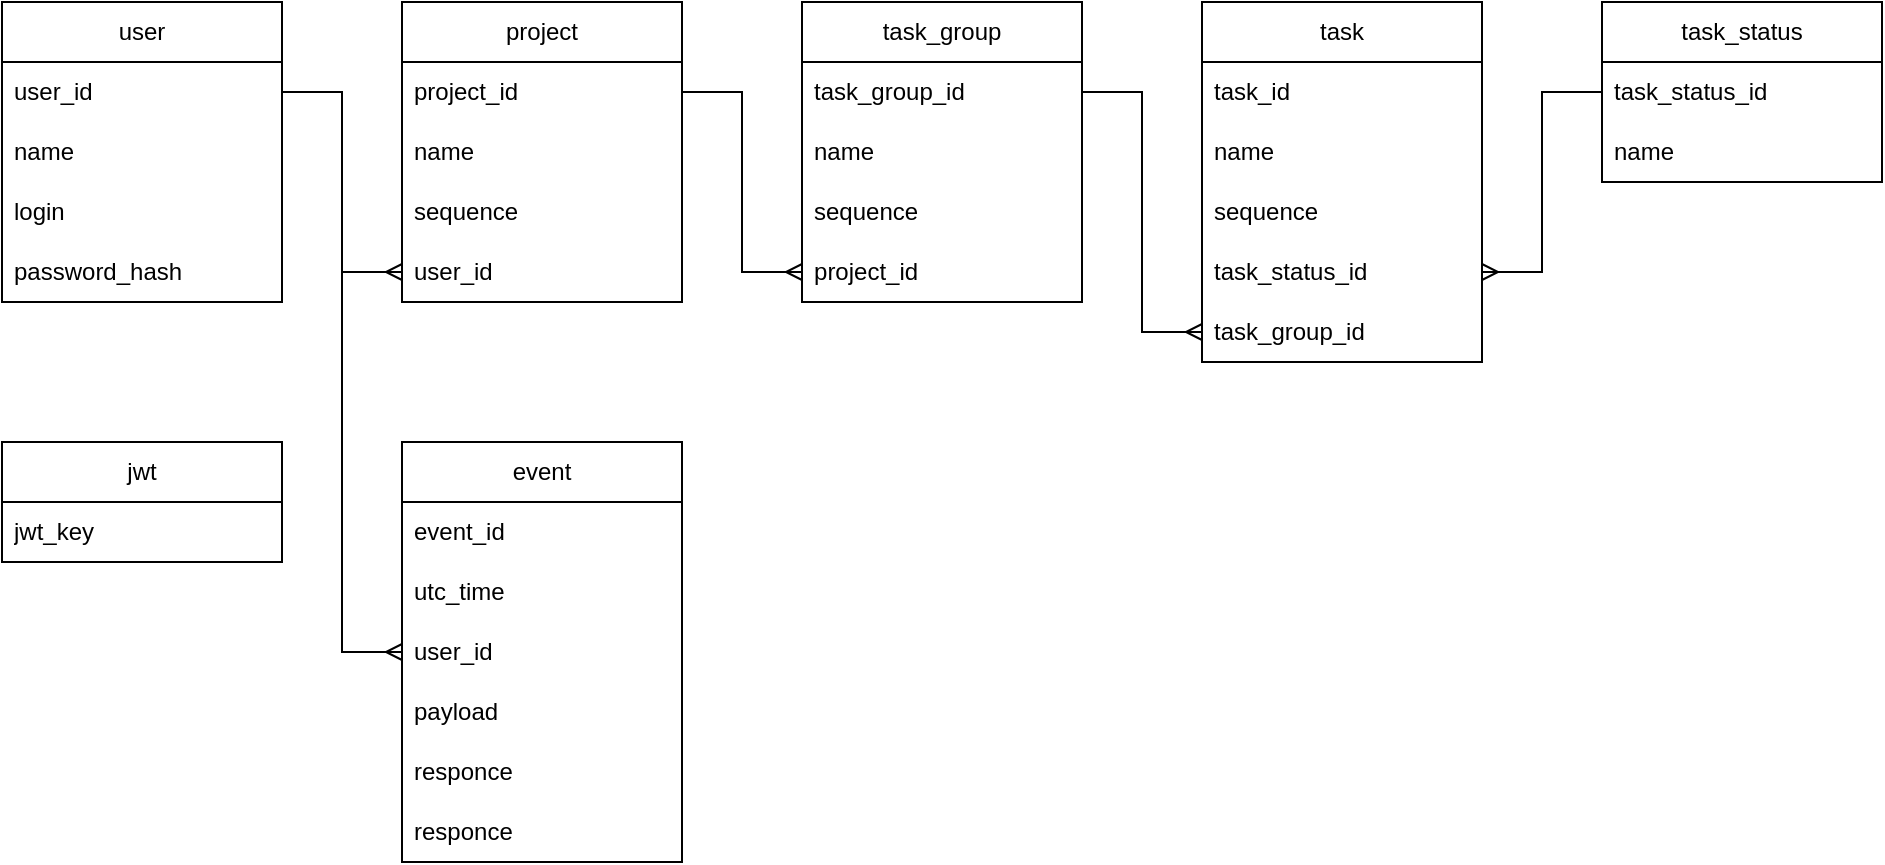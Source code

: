 <mxfile version="27.1.1">
  <diagram name="Страница — 1" id="6Z6l-sZKEi_dp6PloTJL">
    <mxGraphModel dx="994" dy="148" grid="1" gridSize="10" guides="1" tooltips="1" connect="1" arrows="1" fold="1" page="0" pageScale="1" pageWidth="827" pageHeight="1169" math="0" shadow="0">
      <root>
        <mxCell id="0" />
        <mxCell id="1" parent="0" />
        <mxCell id="PkgSuHh2mhLetWdkeBrt-2" value="task" style="swimlane;fontStyle=0;childLayout=stackLayout;horizontal=1;startSize=30;horizontalStack=0;resizeParent=1;resizeParentMax=0;resizeLast=0;collapsible=1;marginBottom=0;whiteSpace=wrap;html=1;" parent="1" vertex="1">
          <mxGeometry x="640" y="500" width="140" height="180" as="geometry" />
        </mxCell>
        <mxCell id="PkgSuHh2mhLetWdkeBrt-3" value="task_id" style="text;strokeColor=none;fillColor=none;align=left;verticalAlign=middle;spacingLeft=4;spacingRight=4;overflow=hidden;points=[[0,0.5],[1,0.5]];portConstraint=eastwest;rotatable=0;whiteSpace=wrap;html=1;" parent="PkgSuHh2mhLetWdkeBrt-2" vertex="1">
          <mxGeometry y="30" width="140" height="30" as="geometry" />
        </mxCell>
        <mxCell id="PkgSuHh2mhLetWdkeBrt-4" value="name" style="text;strokeColor=none;fillColor=none;align=left;verticalAlign=middle;spacingLeft=4;spacingRight=4;overflow=hidden;points=[[0,0.5],[1,0.5]];portConstraint=eastwest;rotatable=0;whiteSpace=wrap;html=1;" parent="PkgSuHh2mhLetWdkeBrt-2" vertex="1">
          <mxGeometry y="60" width="140" height="30" as="geometry" />
        </mxCell>
        <mxCell id="PkgSuHh2mhLetWdkeBrt-19" value="sequence" style="text;strokeColor=none;fillColor=none;align=left;verticalAlign=middle;spacingLeft=4;spacingRight=4;overflow=hidden;points=[[0,0.5],[1,0.5]];portConstraint=eastwest;rotatable=0;whiteSpace=wrap;html=1;" parent="PkgSuHh2mhLetWdkeBrt-2" vertex="1">
          <mxGeometry y="90" width="140" height="30" as="geometry" />
        </mxCell>
        <mxCell id="dhRr65cN7B7VH9hkUON4-10" value="task_status_id" style="text;strokeColor=none;fillColor=none;align=left;verticalAlign=middle;spacingLeft=4;spacingRight=4;overflow=hidden;points=[[0,0.5],[1,0.5]];portConstraint=eastwest;rotatable=0;whiteSpace=wrap;html=1;" parent="PkgSuHh2mhLetWdkeBrt-2" vertex="1">
          <mxGeometry y="120" width="140" height="30" as="geometry" />
        </mxCell>
        <mxCell id="PkgSuHh2mhLetWdkeBrt-5" value="task_&lt;span style=&quot;background-color: transparent; color: light-dark(rgb(0, 0, 0), rgb(255, 255, 255));&quot;&gt;group_id&lt;/span&gt;" style="text;strokeColor=none;fillColor=none;align=left;verticalAlign=middle;spacingLeft=4;spacingRight=4;overflow=hidden;points=[[0,0.5],[1,0.5]];portConstraint=eastwest;rotatable=0;whiteSpace=wrap;html=1;" parent="PkgSuHh2mhLetWdkeBrt-2" vertex="1">
          <mxGeometry y="150" width="140" height="30" as="geometry" />
        </mxCell>
        <mxCell id="PkgSuHh2mhLetWdkeBrt-6" value="task_group" style="swimlane;fontStyle=0;childLayout=stackLayout;horizontal=1;startSize=30;horizontalStack=0;resizeParent=1;resizeParentMax=0;resizeLast=0;collapsible=1;marginBottom=0;whiteSpace=wrap;html=1;" parent="1" vertex="1">
          <mxGeometry x="440" y="500" width="140" height="150" as="geometry" />
        </mxCell>
        <mxCell id="PkgSuHh2mhLetWdkeBrt-7" value="task_group_id" style="text;strokeColor=none;fillColor=none;align=left;verticalAlign=middle;spacingLeft=4;spacingRight=4;overflow=hidden;points=[[0,0.5],[1,0.5]];portConstraint=eastwest;rotatable=0;whiteSpace=wrap;html=1;" parent="PkgSuHh2mhLetWdkeBrt-6" vertex="1">
          <mxGeometry y="30" width="140" height="30" as="geometry" />
        </mxCell>
        <mxCell id="PkgSuHh2mhLetWdkeBrt-8" value="name" style="text;strokeColor=none;fillColor=none;align=left;verticalAlign=middle;spacingLeft=4;spacingRight=4;overflow=hidden;points=[[0,0.5],[1,0.5]];portConstraint=eastwest;rotatable=0;whiteSpace=wrap;html=1;" parent="PkgSuHh2mhLetWdkeBrt-6" vertex="1">
          <mxGeometry y="60" width="140" height="30" as="geometry" />
        </mxCell>
        <mxCell id="PkgSuHh2mhLetWdkeBrt-20" value="sequence" style="text;strokeColor=none;fillColor=none;align=left;verticalAlign=middle;spacingLeft=4;spacingRight=4;overflow=hidden;points=[[0,0.5],[1,0.5]];portConstraint=eastwest;rotatable=0;whiteSpace=wrap;html=1;" parent="PkgSuHh2mhLetWdkeBrt-6" vertex="1">
          <mxGeometry y="90" width="140" height="30" as="geometry" />
        </mxCell>
        <mxCell id="PkgSuHh2mhLetWdkeBrt-16" value="p&lt;span style=&quot;background-color: transparent; color: light-dark(rgb(0, 0, 0), rgb(255, 255, 255));&quot;&gt;roject_id&lt;/span&gt;" style="text;strokeColor=none;fillColor=none;align=left;verticalAlign=middle;spacingLeft=4;spacingRight=4;overflow=hidden;points=[[0,0.5],[1,0.5]];portConstraint=eastwest;rotatable=0;whiteSpace=wrap;html=1;" parent="PkgSuHh2mhLetWdkeBrt-6" vertex="1">
          <mxGeometry y="120" width="140" height="30" as="geometry" />
        </mxCell>
        <mxCell id="PkgSuHh2mhLetWdkeBrt-12" value="project" style="swimlane;fontStyle=0;childLayout=stackLayout;horizontal=1;startSize=30;horizontalStack=0;resizeParent=1;resizeParentMax=0;resizeLast=0;collapsible=1;marginBottom=0;whiteSpace=wrap;html=1;" parent="1" vertex="1">
          <mxGeometry x="240" y="500" width="140" height="150" as="geometry" />
        </mxCell>
        <mxCell id="PkgSuHh2mhLetWdkeBrt-13" value="project_id" style="text;strokeColor=none;fillColor=none;align=left;verticalAlign=middle;spacingLeft=4;spacingRight=4;overflow=hidden;points=[[0,0.5],[1,0.5]];portConstraint=eastwest;rotatable=0;whiteSpace=wrap;html=1;" parent="PkgSuHh2mhLetWdkeBrt-12" vertex="1">
          <mxGeometry y="30" width="140" height="30" as="geometry" />
        </mxCell>
        <mxCell id="PkgSuHh2mhLetWdkeBrt-15" value="name" style="text;strokeColor=none;fillColor=none;align=left;verticalAlign=middle;spacingLeft=4;spacingRight=4;overflow=hidden;points=[[0,0.5],[1,0.5]];portConstraint=eastwest;rotatable=0;whiteSpace=wrap;html=1;" parent="PkgSuHh2mhLetWdkeBrt-12" vertex="1">
          <mxGeometry y="60" width="140" height="30" as="geometry" />
        </mxCell>
        <mxCell id="PkgSuHh2mhLetWdkeBrt-14" value="sequence" style="text;strokeColor=none;fillColor=none;align=left;verticalAlign=middle;spacingLeft=4;spacingRight=4;overflow=hidden;points=[[0,0.5],[1,0.5]];portConstraint=eastwest;rotatable=0;whiteSpace=wrap;html=1;" parent="PkgSuHh2mhLetWdkeBrt-12" vertex="1">
          <mxGeometry y="90" width="140" height="30" as="geometry" />
        </mxCell>
        <mxCell id="dhRr65cN7B7VH9hkUON4-2" value="user_id" style="text;strokeColor=none;fillColor=none;align=left;verticalAlign=middle;spacingLeft=4;spacingRight=4;overflow=hidden;points=[[0,0.5],[1,0.5]];portConstraint=eastwest;rotatable=0;whiteSpace=wrap;html=1;" parent="PkgSuHh2mhLetWdkeBrt-12" vertex="1">
          <mxGeometry y="120" width="140" height="30" as="geometry" />
        </mxCell>
        <mxCell id="PkgSuHh2mhLetWdkeBrt-18" style="edgeStyle=orthogonalEdgeStyle;rounded=0;orthogonalLoop=1;jettySize=auto;html=1;entryX=0;entryY=0.5;entryDx=0;entryDy=0;endArrow=ERmany;endFill=0;" parent="1" source="PkgSuHh2mhLetWdkeBrt-7" target="PkgSuHh2mhLetWdkeBrt-5" edge="1">
          <mxGeometry relative="1" as="geometry" />
        </mxCell>
        <mxCell id="dhRr65cN7B7VH9hkUON4-1" style="edgeStyle=orthogonalEdgeStyle;rounded=0;orthogonalLoop=1;jettySize=auto;html=1;exitX=1;exitY=0.5;exitDx=0;exitDy=0;entryX=0;entryY=0.5;entryDx=0;entryDy=0;endArrow=ERmany;endFill=0;" parent="1" source="PkgSuHh2mhLetWdkeBrt-13" target="PkgSuHh2mhLetWdkeBrt-16" edge="1">
          <mxGeometry relative="1" as="geometry" />
        </mxCell>
        <mxCell id="dhRr65cN7B7VH9hkUON4-3" value="user" style="swimlane;fontStyle=0;childLayout=stackLayout;horizontal=1;startSize=30;horizontalStack=0;resizeParent=1;resizeParentMax=0;resizeLast=0;collapsible=1;marginBottom=0;whiteSpace=wrap;html=1;" parent="1" vertex="1">
          <mxGeometry x="40" y="500" width="140" height="150" as="geometry" />
        </mxCell>
        <mxCell id="dhRr65cN7B7VH9hkUON4-4" value="user_id" style="text;strokeColor=none;fillColor=none;align=left;verticalAlign=middle;spacingLeft=4;spacingRight=4;overflow=hidden;points=[[0,0.5],[1,0.5]];portConstraint=eastwest;rotatable=0;whiteSpace=wrap;html=1;" parent="dhRr65cN7B7VH9hkUON4-3" vertex="1">
          <mxGeometry y="30" width="140" height="30" as="geometry" />
        </mxCell>
        <mxCell id="dhRr65cN7B7VH9hkUON4-5" value="name" style="text;strokeColor=none;fillColor=none;align=left;verticalAlign=middle;spacingLeft=4;spacingRight=4;overflow=hidden;points=[[0,0.5],[1,0.5]];portConstraint=eastwest;rotatable=0;whiteSpace=wrap;html=1;" parent="dhRr65cN7B7VH9hkUON4-3" vertex="1">
          <mxGeometry y="60" width="140" height="30" as="geometry" />
        </mxCell>
        <mxCell id="dhRr65cN7B7VH9hkUON4-6" value="login" style="text;strokeColor=none;fillColor=none;align=left;verticalAlign=middle;spacingLeft=4;spacingRight=4;overflow=hidden;points=[[0,0.5],[1,0.5]];portConstraint=eastwest;rotatable=0;whiteSpace=wrap;html=1;" parent="dhRr65cN7B7VH9hkUON4-3" vertex="1">
          <mxGeometry y="90" width="140" height="30" as="geometry" />
        </mxCell>
        <mxCell id="dhRr65cN7B7VH9hkUON4-7" value="password_hash" style="text;strokeColor=none;fillColor=none;align=left;verticalAlign=middle;spacingLeft=4;spacingRight=4;overflow=hidden;points=[[0,0.5],[1,0.5]];portConstraint=eastwest;rotatable=0;whiteSpace=wrap;html=1;" parent="dhRr65cN7B7VH9hkUON4-3" vertex="1">
          <mxGeometry y="120" width="140" height="30" as="geometry" />
        </mxCell>
        <mxCell id="dhRr65cN7B7VH9hkUON4-8" style="edgeStyle=orthogonalEdgeStyle;rounded=0;orthogonalLoop=1;jettySize=auto;html=1;entryX=0;entryY=0.5;entryDx=0;entryDy=0;endArrow=ERmany;endFill=0;" parent="1" source="dhRr65cN7B7VH9hkUON4-4" target="dhRr65cN7B7VH9hkUON4-2" edge="1">
          <mxGeometry relative="1" as="geometry" />
        </mxCell>
        <mxCell id="dhRr65cN7B7VH9hkUON4-11" value="task_status" style="swimlane;fontStyle=0;childLayout=stackLayout;horizontal=1;startSize=30;horizontalStack=0;resizeParent=1;resizeParentMax=0;resizeLast=0;collapsible=1;marginBottom=0;whiteSpace=wrap;html=1;" parent="1" vertex="1">
          <mxGeometry x="840" y="500" width="140" height="90" as="geometry" />
        </mxCell>
        <mxCell id="dhRr65cN7B7VH9hkUON4-12" value="task_status_id" style="text;strokeColor=none;fillColor=none;align=left;verticalAlign=middle;spacingLeft=4;spacingRight=4;overflow=hidden;points=[[0,0.5],[1,0.5]];portConstraint=eastwest;rotatable=0;whiteSpace=wrap;html=1;" parent="dhRr65cN7B7VH9hkUON4-11" vertex="1">
          <mxGeometry y="30" width="140" height="30" as="geometry" />
        </mxCell>
        <mxCell id="dhRr65cN7B7VH9hkUON4-13" value="name" style="text;strokeColor=none;fillColor=none;align=left;verticalAlign=middle;spacingLeft=4;spacingRight=4;overflow=hidden;points=[[0,0.5],[1,0.5]];portConstraint=eastwest;rotatable=0;whiteSpace=wrap;html=1;" parent="dhRr65cN7B7VH9hkUON4-11" vertex="1">
          <mxGeometry y="60" width="140" height="30" as="geometry" />
        </mxCell>
        <mxCell id="dhRr65cN7B7VH9hkUON4-15" style="edgeStyle=orthogonalEdgeStyle;rounded=0;orthogonalLoop=1;jettySize=auto;html=1;entryX=1;entryY=0.5;entryDx=0;entryDy=0;endArrow=ERmany;endFill=0;" parent="1" source="dhRr65cN7B7VH9hkUON4-12" target="dhRr65cN7B7VH9hkUON4-10" edge="1">
          <mxGeometry relative="1" as="geometry" />
        </mxCell>
        <mxCell id="O1GTkgY1Z_n3WO2Nith2-1" value="jwt" style="swimlane;fontStyle=0;childLayout=stackLayout;horizontal=1;startSize=30;horizontalStack=0;resizeParent=1;resizeParentMax=0;resizeLast=0;collapsible=1;marginBottom=0;whiteSpace=wrap;html=1;" parent="1" vertex="1">
          <mxGeometry x="40" y="720" width="140" height="60" as="geometry" />
        </mxCell>
        <mxCell id="O1GTkgY1Z_n3WO2Nith2-5" value="jwt_key" style="text;strokeColor=none;fillColor=none;align=left;verticalAlign=middle;spacingLeft=4;spacingRight=4;overflow=hidden;points=[[0,0.5],[1,0.5]];portConstraint=eastwest;rotatable=0;whiteSpace=wrap;html=1;" parent="O1GTkgY1Z_n3WO2Nith2-1" vertex="1">
          <mxGeometry y="30" width="140" height="30" as="geometry" />
        </mxCell>
        <mxCell id="TK6aQLVuZPMMKtCqNUe_-1" value="event" style="swimlane;fontStyle=0;childLayout=stackLayout;horizontal=1;startSize=30;horizontalStack=0;resizeParent=1;resizeParentMax=0;resizeLast=0;collapsible=1;marginBottom=0;whiteSpace=wrap;html=1;" vertex="1" parent="1">
          <mxGeometry x="240" y="720" width="140" height="210" as="geometry" />
        </mxCell>
        <mxCell id="TK6aQLVuZPMMKtCqNUe_-8" value="event_id" style="text;strokeColor=none;fillColor=none;align=left;verticalAlign=middle;spacingLeft=4;spacingRight=4;overflow=hidden;points=[[0,0.5],[1,0.5]];portConstraint=eastwest;rotatable=0;whiteSpace=wrap;html=1;" vertex="1" parent="TK6aQLVuZPMMKtCqNUe_-1">
          <mxGeometry y="30" width="140" height="30" as="geometry" />
        </mxCell>
        <mxCell id="TK6aQLVuZPMMKtCqNUe_-3" value="utc_time" style="text;strokeColor=none;fillColor=none;align=left;verticalAlign=middle;spacingLeft=4;spacingRight=4;overflow=hidden;points=[[0,0.5],[1,0.5]];portConstraint=eastwest;rotatable=0;whiteSpace=wrap;html=1;" vertex="1" parent="TK6aQLVuZPMMKtCqNUe_-1">
          <mxGeometry y="60" width="140" height="30" as="geometry" />
        </mxCell>
        <mxCell id="TK6aQLVuZPMMKtCqNUe_-4" value="user_id" style="text;strokeColor=none;fillColor=none;align=left;verticalAlign=middle;spacingLeft=4;spacingRight=4;overflow=hidden;points=[[0,0.5],[1,0.5]];portConstraint=eastwest;rotatable=0;whiteSpace=wrap;html=1;" vertex="1" parent="TK6aQLVuZPMMKtCqNUe_-1">
          <mxGeometry y="90" width="140" height="30" as="geometry" />
        </mxCell>
        <mxCell id="TK6aQLVuZPMMKtCqNUe_-5" value="payload" style="text;strokeColor=none;fillColor=none;align=left;verticalAlign=middle;spacingLeft=4;spacingRight=4;overflow=hidden;points=[[0,0.5],[1,0.5]];portConstraint=eastwest;rotatable=0;whiteSpace=wrap;html=1;" vertex="1" parent="TK6aQLVuZPMMKtCqNUe_-1">
          <mxGeometry y="120" width="140" height="30" as="geometry" />
        </mxCell>
        <mxCell id="TK6aQLVuZPMMKtCqNUe_-9" value="responce" style="text;strokeColor=none;fillColor=none;align=left;verticalAlign=middle;spacingLeft=4;spacingRight=4;overflow=hidden;points=[[0,0.5],[1,0.5]];portConstraint=eastwest;rotatable=0;whiteSpace=wrap;html=1;" vertex="1" parent="TK6aQLVuZPMMKtCqNUe_-1">
          <mxGeometry y="150" width="140" height="30" as="geometry" />
        </mxCell>
        <mxCell id="TK6aQLVuZPMMKtCqNUe_-10" value="responce" style="text;strokeColor=none;fillColor=none;align=left;verticalAlign=middle;spacingLeft=4;spacingRight=4;overflow=hidden;points=[[0,0.5],[1,0.5]];portConstraint=eastwest;rotatable=0;whiteSpace=wrap;html=1;" vertex="1" parent="TK6aQLVuZPMMKtCqNUe_-1">
          <mxGeometry y="180" width="140" height="30" as="geometry" />
        </mxCell>
        <mxCell id="TK6aQLVuZPMMKtCqNUe_-7" style="edgeStyle=orthogonalEdgeStyle;rounded=0;orthogonalLoop=1;jettySize=auto;html=1;entryX=0;entryY=0.5;entryDx=0;entryDy=0;endArrow=ERmany;endFill=0;" edge="1" parent="1" source="dhRr65cN7B7VH9hkUON4-4" target="TK6aQLVuZPMMKtCqNUe_-4">
          <mxGeometry relative="1" as="geometry" />
        </mxCell>
      </root>
    </mxGraphModel>
  </diagram>
</mxfile>

